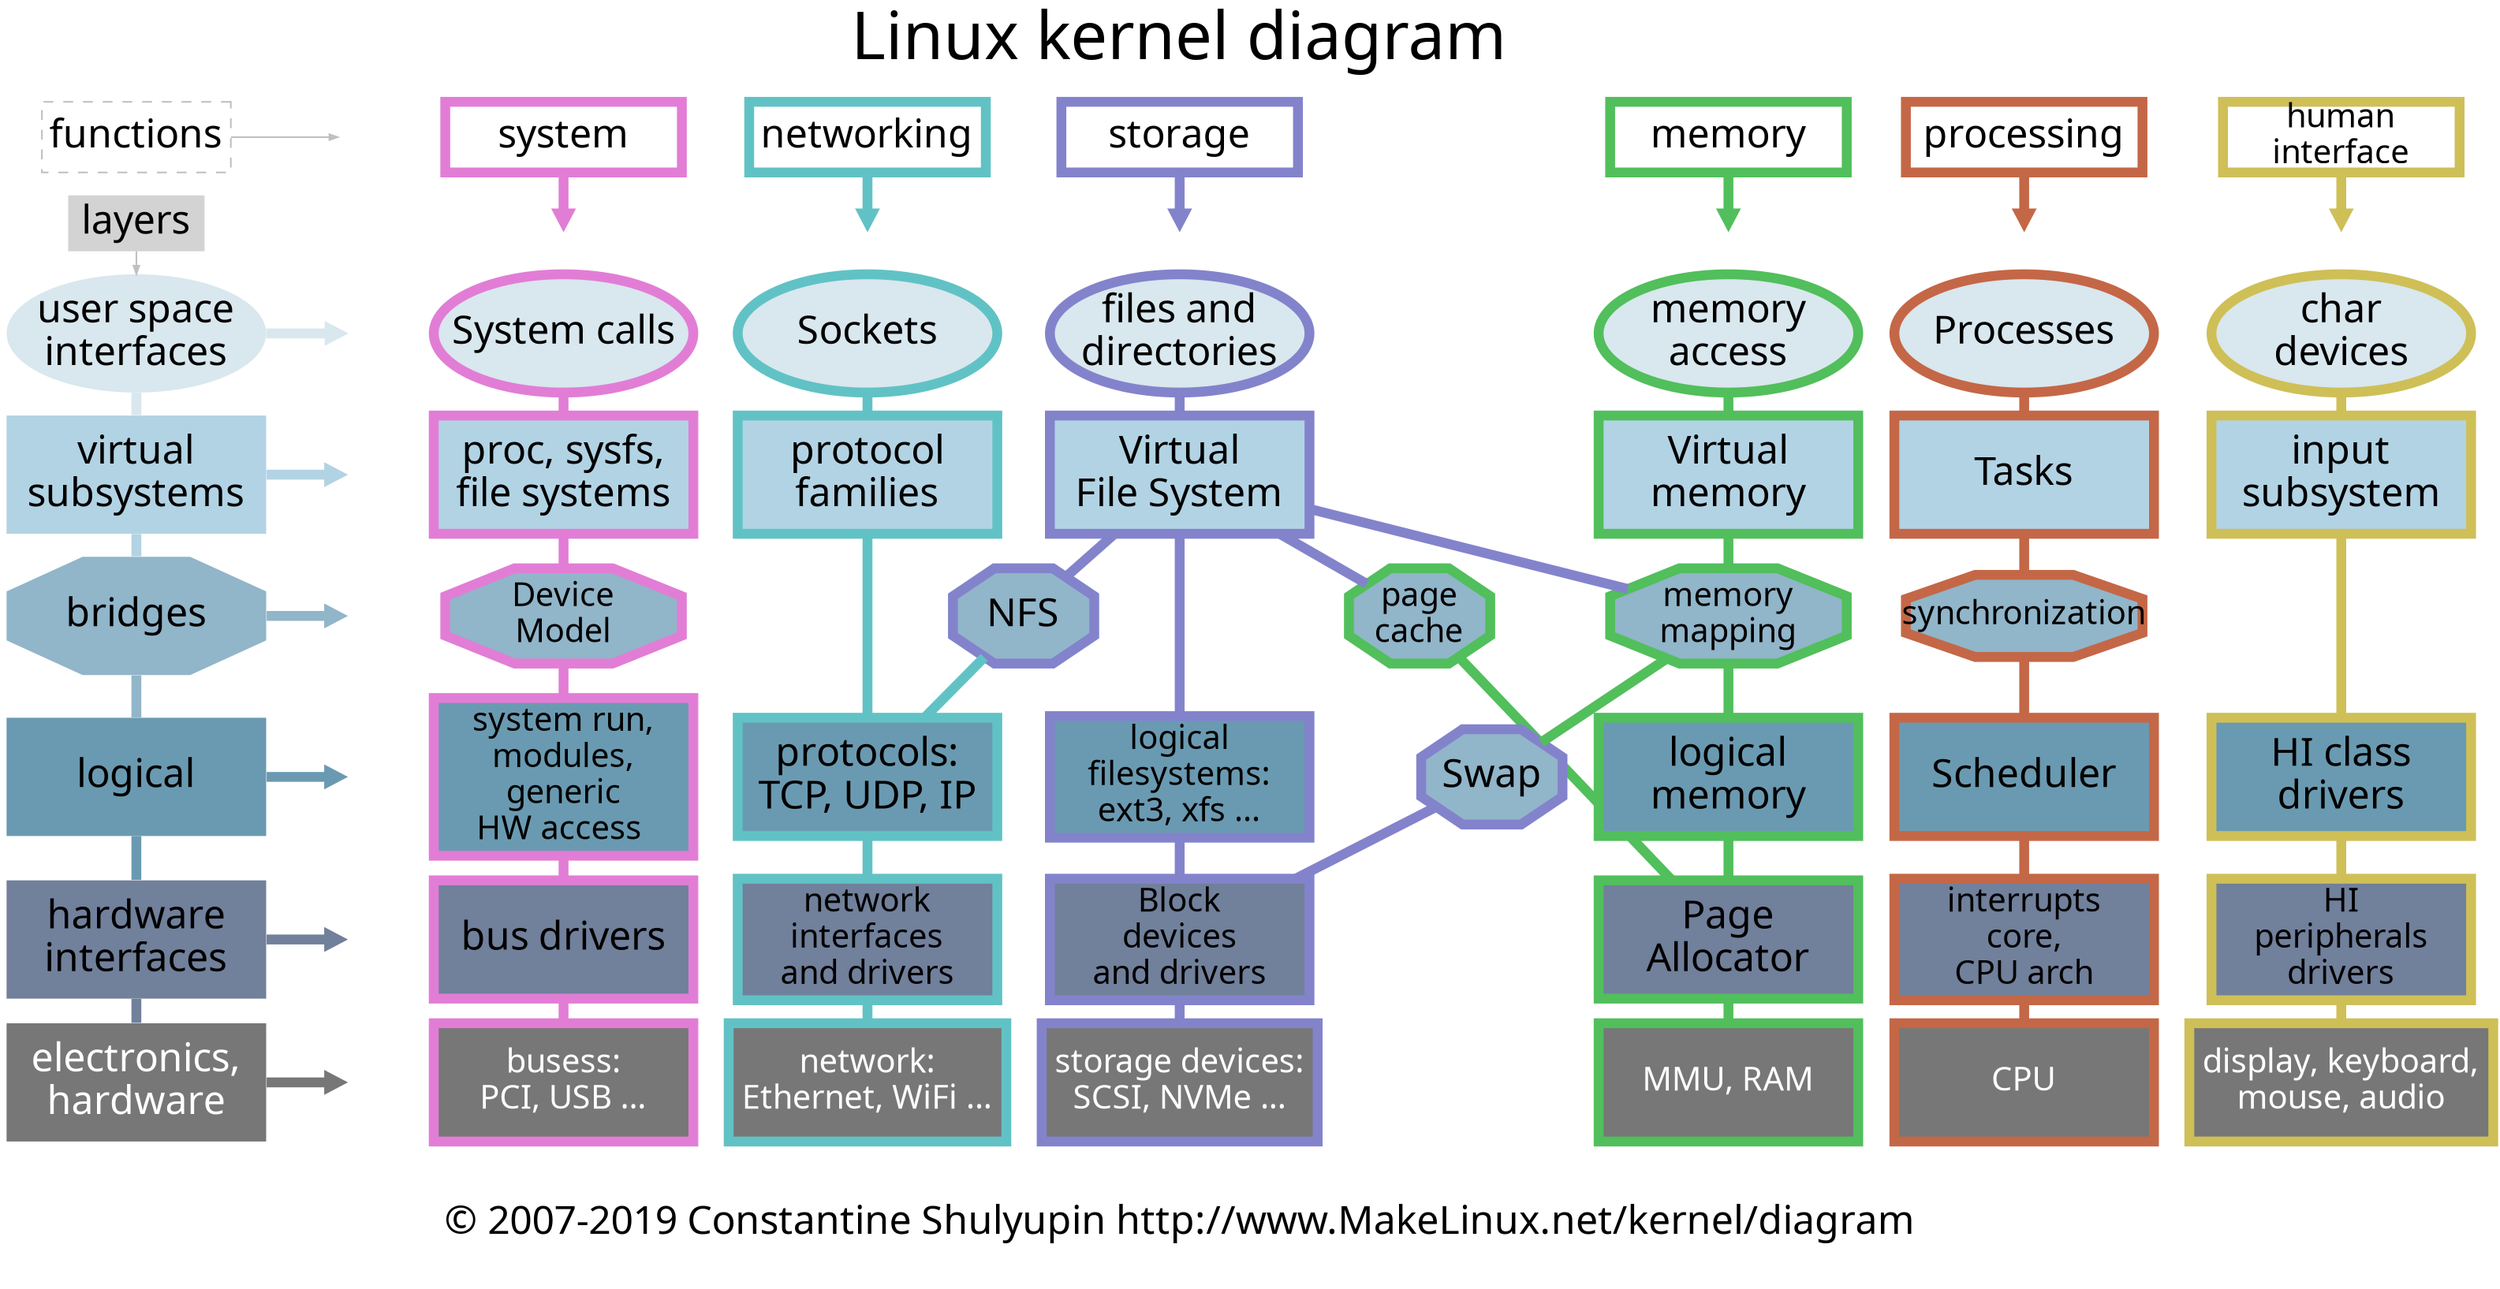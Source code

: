 digraph matrix {
	graph [newrank=true,
		nodesep=0.1,
		overlap=true,
		ranksep=0.1,
		splines=false,
		nodesep=0.3,
		ranksep=0.2,
		//bgcolor="transparent",
	];
	node [fixedsize=false,
		fontname="Ubuntu"
		fontsize=24,
		height=1,
		shape=box,
		style="filled,setlinewidth(6)",
		width=2.2
	];
	edge [arrowhead=none,
		arrowsize=0.5,
		style=invis,
		labelfontname="Ubuntu",
		weight=10
	];
	{
		node [color="#e27dd6ff"];
		system_		 [color="#e27dd6ff",
			fixedsize=true,
			height=0,
			shape="",
			style=invis,
			width=0];
		system		 [color="#e27dd6ff",
			fillcolor=white,
			fixedsize=true,
			height=0.6,
			row=func,
			width=2];
		system -> system_		 [arrowhead="",
			color="#e27dd6ff",
			row=func,
			style="filled,setlinewidth(6)"];
		SCI		 [color="#e27dd6ff",
			fillcolor="#d9e7ee",
			fixedsize=true,
			label="System calls",
			row=usr,
			shape=ellipse];
		sysfs		 [color="#e27dd6ff",
			fillcolor="#b2d3e4",
			label="proc, sysfs,\nfile systems"];
		SCI -> sysfs		 [color="#e27dd6ff",
			style="filled,setlinewidth(6)"];
		DM		 [color="#e27dd6ff",
			fillcolor="#91b5c9",
			fixedsize=true,
			fontsize=20,
			height=0.8,
			label="Device\nModel",
			shape=octagon,
			width=2];
		sysfs -> DM		 [color="#e27dd6ff",
			style="filled,setlinewidth(6)"];
		log_sys		 [color="#e27dd6ff",
			fillcolor="#6a9ab1",
			fontsize=20,
			label="system run,\nmodules,\ngeneric\nHW access "];
		DM -> log_sys		 [color="#e27dd6ff",
			style="filled,setlinewidth(6)"];
		bus_drv		 [color="#e27dd6ff",
			fillcolor="#71809b",
			label="bus drivers"];
		log_sys -> bus_drv		 [color="#e27dd6ff",
			style="filled,setlinewidth(6)"];
		H2		 [color="#e27dd6ff",
			fillcolor="#777777",
			fontcolor=white,
			fontsize=20,
			label="busess:\nPCI, USB ...",
			row=chip];
		bus_drv -> H2		 [color="#e27dd6ff",
			style="filled,setlinewidth(6)"];
	}
	{
		node [color="#61c2c5"];
		edge [color="#61c2c5"];
		networking_		 [color="#61c2c5",
			fixedsize=true,
			height=0,
			shape="",
			style=invis,
			width=0];
		networking		 [color="#61c2c5",
			fillcolor=white,
			fixedsize=true,
			height=0.6,
			row=func,
			width=2];
		networking -> networking_		 [arrowhead="",
			color="#61c2c5",
			row=func,
			style="filled,setlinewidth(6)"];
		sock		 [color="#61c2c5",
			fillcolor="#d9e7ee",
			fixedsize=true,
			label=Sockets,
			row=usr,
			shape=ellipse];
		prot_fam		 [color="#61c2c5",
			fillcolor="#b2d3e4",
			label="protocol\nfamilies"];
		sock -> prot_fam		 [color="#61c2c5",
			style="filled,setlinewidth(6)"];
		log_prot		 [color="#61c2c5",
			fillcolor="#6a9ab1",
			label="protocols:\nTCP, UDP, IP"];
		prot_fam -> log_prot		 [color="#61c2c5",
			style="filled,setlinewidth(6)"];
		netif		 [color="#61c2c5",
			fillcolor="#71809b",
			fontsize=20,
			label="network\ninterfaces\nand drivers"];
		log_prot -> netif		 [color="#61c2c5",
			style="filled,setlinewidth(6)"];
		net_hw		 [color="#61c2c5",
			fillcolor="#777777",
			fontcolor=white,
			fontsize=20,
			label="network:\nEthernet, WiFi ...",
			row=chip];
		netif -> net_hw		 [color="#61c2c5",
			style="filled,setlinewidth(6)"];
		NFS		 [color="#8383cc",
			fillcolor="#91b5c9",
			fixedsize=true,
			height=0.8,
			label=NFS,
			shape=octagon,
			width=1.2];
		NFS -> log_prot		 [color="#61c2c5",
			style="filled,setlinewidth(6)",
			weight=0];
	}
	{
		node [color="#8383cc"];
		edge [color="#8383cc"];
		NFS;
		storage_		 [color="#8383cc",
			fixedsize=true,
			height=0,
			shape="",
			style=invis,
			width=0];
		storage		 [color="#8383cc",
			fillcolor=white,
			fixedsize=true,
			height=0.6,
			row=func,
			width=2];
		storage -> storage_		 [arrowhead="",
			color="#8383cc",
			row=func,
			style="filled,setlinewidth(6)"];
		FS		 [color="#8383cc",
			fillcolor="#d9e7ee",
			fixedsize=true,
			label="files and\ndirectories",
			row=usr,
			shape=ellipse];
		VFS		 [color="#8383cc",
			fillcolor="#b2d3e4",
			label="Virtual\nFile System"];
		FS -> VFS		 [color="#8383cc",
			style="filled,setlinewidth(6)"];
		VFS -> NFS		 [color="#8383cc",
			style="filled,setlinewidth(6)",
			weight=0];
		logFS		 [color="#8383cc",
			fillcolor="#6a9ab1",
			fontsize=20,
			label="logical\nfilesystems:\next3, xfs ..."];
		VFS -> logFS		 [color="#8383cc",
			style="filled,setlinewidth(6)"];
		PC		 [color="#51bf5b",
			fillcolor="#91b5c9",
			fixedsize=true,
			fontsize=20,
			height=0.8,
			label="page\ncache",
			shape=octagon,
			width=1.2];
		VFS -> PC		 [color="#8383cc",
			style="filled,setlinewidth(6)",
			weight=0];
		mmap		 [color="#51bf5b",
			fillcolor="#91b5c9",
			fixedsize=true,
			fontsize=20,
			height=0.8,
			label="memory\nmapping",
			shape=octagon,
			width=2];
		VFS -> mmap		 [color="#8383cc",
			style="filled,setlinewidth(6)",
			weight=0];
		block		 [color="#8383cc",
			fillcolor="#71809b",
			fontsize=20,
			label="Block\ndevices\nand drivers"];
		logFS -> block		 [color="#8383cc",
			style="filled,setlinewidth(6)"];
		PA		 [color="#51bf5b",
			fillcolor="#71809b",
			label="Page\nAllocator"];
		PC -> PA		 [color="#51bf5b",
			style="filled,setlinewidth(6)",
			weight=0];
		H4		 [color="#8383cc",
			fillcolor="#777777",
			fontcolor=white,
			fontsize=20,
			label="storage devices:\nSCSI, NVMe ...",
			row=chip];
		block -> H4		 [color="#8383cc",
			style="filled,setlinewidth(6)"];
		SW		 [color="#8383cc",
			fillcolor="#91b5c9",
			fixedsize=true,
			label=Swap,
			height=0.8,
			shape=octagon,
			width=1.2];
		SW -> block		 [color="#8383cc",
			style="filled,setlinewidth(6)",
			weight=0];
	}
	{
		node [color="#c46747",
			style="filled,setlinewidth(6)"
		];
		edge [color="#c46747"];
		processing_		 [color="#c46747",
			fixedsize=true,
			height=0,
			shape="",
			style=invis,
			width=0];
		processing		 [color="#c46747",
			fillcolor=white,
			fixedsize=true,
			height=0.6,
			row=func,
			width=2];
		processing -> processing_		 [arrowhead="",
			color="#c46747",
			row=func,
			style="filled,setlinewidth(6)"];
		proc		 [color="#c46747",
			fillcolor="#d9e7ee",
			fixedsize=true,
			label=Processes,
			row=usr,
			shape=ellipse];
		Tasks		 [color="#c46747",
			fillcolor="#b2d3e4"];
		proc -> Tasks		 [color="#c46747",
			style="filled,setlinewidth(6)"];
		sync		 [color="#c46747",
			fillcolor="#91b5c9",
			fixedsize=true,
			fontsize=20,
			fontname="Ubuntu Condensed"
			label=synchronization,
			height=0.7,
			width=2,
			shape=octagon];
		Tasks -> sync		 [color="#c46747",
			style="filled,setlinewidth(6)"];
		sched		 [color="#c46747",
			fillcolor="#6a9ab1",
			label=Scheduler];
		sync -> sched		 [color="#c46747",
			style="filled,setlinewidth(6)"];
		IRQ		 [color="#c46747",
			fillcolor="#71809b",
			fontsize=20,
			label="interrupts\ncore,\nCPU arch"];
		sched -> IRQ		 [color="#c46747",
			style="filled,setlinewidth(6)"];
		CPU		 [color="#c46747",
			fillcolor="#777777",
			fontcolor=white,
			fontsize=20,
			row=chip];
		IRQ -> CPU		 [color="#c46747",
			style="filled,setlinewidth(6)"];
	}
	{
		node [color="#cfbf57ff",
			style="filled,setlinewidth(6)"
		];
		edge [color="#cfbf57ff",
			weight=10
		];
		HI_		 [color="#cfbf57ff",
			fixedsize=true,
			height=0,
			shape="",
			style=invis,
			width=0];
		HI		 [color="#cfbf57ff",
			fillcolor=white,
			fixedsize=true,
			fontsize=20,
			height=0.6,
			label="human\ninterface",
			row=func,
			width=2];
		HI -> HI_		 [arrowhead="",
			color="#cfbf57ff",
			row=func,
			style="filled,setlinewidth(6)"];
		char		 [color="#cfbf57ff",
			fillcolor="#d9e7ee",
			fixedsize=true,
			label="char\ndevices",
			row=usr,
			shape=ellipse];
		input		 [color="#cfbf57ff",
			fillcolor="#b2d3e4",
			label="input\nsubsystem"];
		char -> input		 [color="#cfbf57ff",
			style="filled,setlinewidth(6)"];
		F7		 [color="#cfbf57ff",
			fillcolor="#6a9ab1",
			label="HI class\ndrivers"];
		input -> F7		 [color="#cfbf57ff",
			style="filled,setlinewidth(6)"];
		HID		 [color="#cfbf57ff",
			fillcolor="#71809b",
			fontsize=20,
			URL="https://www.kernel.org/doc/html/latest/hid/",
			label="HI\nperipherals\ndrivers"];
		F7 -> HID		 [color="#cfbf57ff",
			style="filled,setlinewidth(6)"];
		H7		 [color="#cfbf57ff",
			fillcolor="#777777",
			fontcolor=white,
			fontsize=20,
			label="display, keyboard,\nmouse, audio",
			row=chip];
		HID -> H7		 [color="#cfbf57ff",
			style="filled,setlinewidth(6)"];
	}
	{
		graph [rank=same];
		edge [style=invis,
			weight=1
		];
		system;
		networking;
		system -> networking		 [weight=1];
		storage;
		networking -> storage		 [weight=1];
		memory		 [color="#51bf5b",
			fillcolor=white,
			fixedsize=true,
			height=0.6,
			row=func,
			width=2];
		storage -> memory		 [weight=1];
		processing;
		HI;
		processing -> HI		 [weight=1];
		memory -> processing		 [weight=1];
		functions_		 [fixedsize=true,
			height=0,
			shape="",
			style=invis,
			width=0];
		functions_ -> system		 [weight=1];
		functions		 [color=gray,
			tooltip="Columns represent main functionalities of the kernel",
			URL="http://www.makelinux.net/ldd3/chp-1-sect-2.shtml",
			fillcolor=gray,
			fixedsize=true,
			height=0.6,
			row=func,
			style=dashed,
			width=1.6];
		functions -> functions_		 [arrowhead="",
			color=gray,
			style="",
			weight=""];
	}
	{
		graph [rank=same];
		SCI;
		sock;
		FS;
		proc;
		char;
		usr_		 [fixedsize=true,
			height=0,
			shape="",
			style=invis,
			width=0.5];
		usr		 [fillcolor="#d9e7eeff",
			fixedsize=true,
			label="user space\ninterfaces",
			row=usr,
			shape=ellipse,
			style="filled,setlinewidth(0)"];
		MA		 [color="#51bf5b",
			fillcolor="#d9e7ee",
			fixedsize=true,
			label="memory\naccess",
			row=usr,
			shape=ellipse];
	}
	{
		edge [style=invis,
			weight=10
		];
		system_;
		SCI;
		system_ -> SCI;
		networking_;
		sock;
		networking_ -> sock;
		storage_;
		FS;
		storage_ -> FS;
		processing_;
		proc;
		processing_ -> proc;
		HI_;
		char;
		HI_ -> char;
		MA;
		memory_		 [fixedsize=true,
			height=0,
			shape="",
			style=invis,
			width=0];
		memory_ -> MA;
	}
	{
		graph [rank=same];
		sysfs;
		prot_fam;
		VFS;
		Tasks;
		input;
		D0		 [fixedsize=true,
			height=0,
			shape="",
			style=invis,
			width=0];
		virt		 [fillcolor="#b2d3e4",
			label="virtual\nsubsystems",
			style="filled,setlinewidth(0)"];
		VM		 [color="#51bf5b",
			fillcolor="#b2d3e4",
			label="Virtual\nmemory"];
	}
	{
		graph [rank=same];
		DM;
		NFS;
		mmap;
		sync;
		E0		 [fixedsize=true,
			height=0,
			shape="",
			style=invis,
			width=0];
		bridges		 [fillcolor="#91b5c9",
			shape=octagon,
			style="filled,setlinewidth(0)"];
	}
	{
		graph [rank=same];
		log_sys;
		log_prot;
		logFS;
		sched;
		F7;
		F0		 [fixedsize=true,
			height=0,
			shape="",
			style=invis,
			width=0];
		logical		 [fillcolor="#6a9ab1",
			style="filled,setlinewidth(0)"];
		log_mem		 [color="#51bf5b",
			fillcolor="#6a9ab1",
			label="logical\nmemory"];
	}
	{
		graph [rank=same];
		bus_drv;
		netif;
		block;
		PA;
		IRQ;
		HID;
		G0		 [fixedsize=true,
			height=0,
			shape="",
			style=invis,
			width=0];
		HWI		 [fillcolor="#71809b",
			label="hardware\ninterfaces",
			style="filled,setlinewidth(0)"];
	}
	{
		graph [rank=same];
		H2;
		net_hw;
		H4;
		CPU;
		H7;
		H0		 [fixedsize=true,
			height=0,
			shape="",
			style=invis,
			width=0];
		HW		 [fillcolor="#777777",
			fontcolor=white,
			label="electronics,\nhardware",
			row=chip,
			style="filled,setlinewidth(0)"];
		H5		 [color="#51bf5b",
			fillcolor="#777777",
			fontcolor=white,
			fontsize=20,
			label="MMU, RAM",
			row=chip];
	}
	subgraph mem {
		node [color="#51bf5b",
			height=0.5
		];
		edge [color="#51bf5b"];
		PC;
		mmap;
		SW;
		mmap -> SW		 [color="#51bf5b",
			style="filled,setlinewidth(6)",
			weight=0];
		log_mem;
		mmap -> log_mem		 [color="#51bf5b",
			style="filled,setlinewidth(6)"];
		PA;
		H5;
		PA -> H5		 [color="#51bf5b",
			style="filled,setlinewidth(6)"];
		memory;
		memory_;
		memory -> memory_		 [arrowhead="",
			color="#51bf5b",
			row=func,
			style="filled,setlinewidth(6)"];
		MA;
		VM;
		MA -> VM		 [color="#51bf5b",
			style="filled,setlinewidth(6)"];
		VM -> mmap		 [color="#51bf5b",
			style="filled,setlinewidth(6)"];
		log_mem -> PA		 [color="#51bf5b",
			style="filled,setlinewidth(6)"];
	}
	bottom	 [label="© 2007-2019 Constantine Shulyupin http://www.MakeLinux.net/kernel/diagram",
		shape=plaintext,
		style=""];
	H4 -> bottom	 [weight=""];
	layers	 [fillcolor=lightgray,
		tooltip="Functionalities are divided to common layers. It is approximate division.",
		height=0.1,
		style="filled,setlinewidth(0)",
		width=0.5];
	functions -> layers;
	usr -> usr_	 [arrowhead="",
		color="#d9e7eeff",
		minlen=2,
		style="filled,setlinewidth(6)"];
	usr -> virt	 [color="#d9e7eeff",
		style="filled,setlinewidth(6)"];
	virt -> D0	 [arrowhead="",
		color="#b2d3e4",
		minlen=2,
		style="filled,setlinewidth(6)"];
	virt -> bridges	 [color="#b2d3e4",
		style="filled,setlinewidth(6)"];
	bridges -> E0	 [arrowhead="",
		color="#91b5c9",
		minlen=2,
		style="filled,setlinewidth(6)",
		weight=""];
	bridges -> logical	 [color="#91b5c9",
		style="filled,setlinewidth(6)"];
	logical -> F0	 [arrowhead="",
		color="#6a9ab1",
		minlen=2,
		row=logical,
		style="filled,setlinewidth(6)",
		weight=""];
	logical -> HWI	 [color="#6a9ab1",
		row=logical,
		style="filled,setlinewidth(6)"];
	HWI -> G0	 [arrowhead="",
		color="#71809b",
		minlen=2,
		row=HWI,
		style="filled,setlinewidth(6)",
		weight=""];
	HWI -> HW	 [color="#71809b",
		row=HWI,
		style="filled,setlinewidth(6)"];
	HW -> H0	 [arrowhead="",
		color="#777777",
		minlen=2,
		row=chip,
		style="filled,setlinewidth(6)",
		weight=""];
	layers -> usr	 [arrowhead="",
		color=gray,
		style="filled,setlinewidth(1)"];
	LKD	 [fontsize=40,
		label="Linux kernel diagram",
		shape=plain,
		style=""];
	LKD -> storage;
}